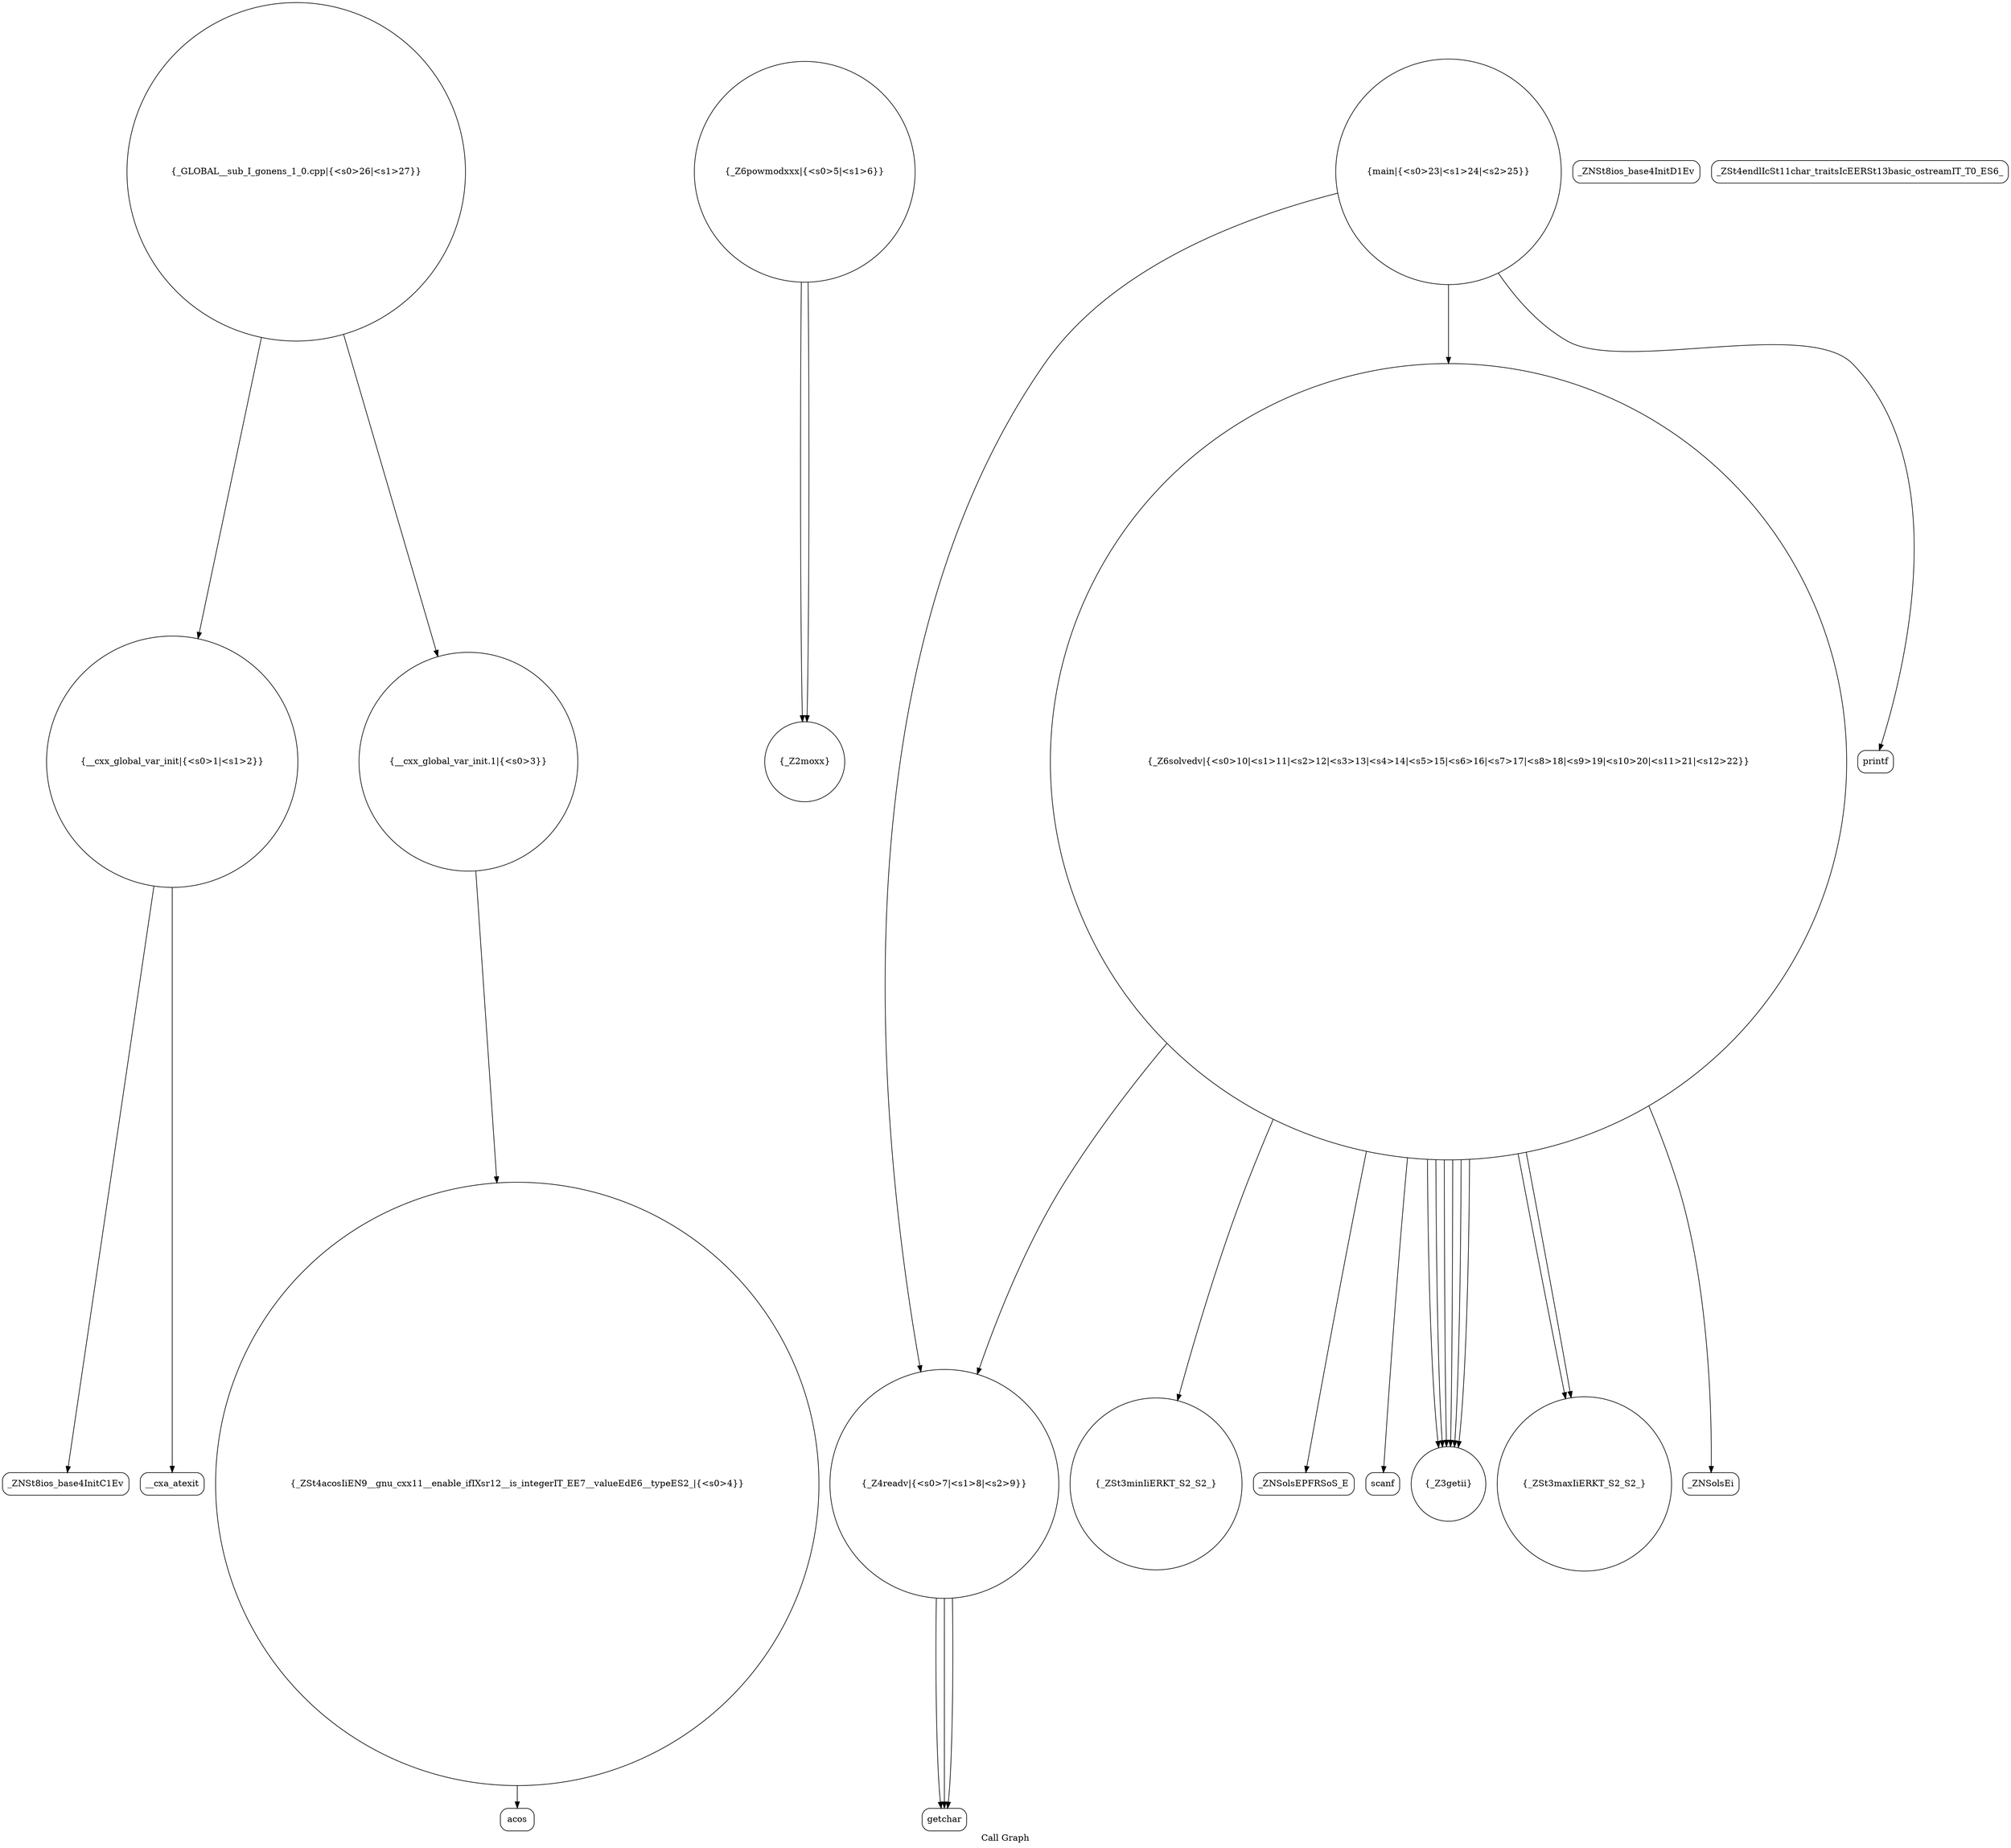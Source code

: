 digraph "Call Graph" {
	label="Call Graph";

	Node0x55c903c2f3f0 [shape=record,shape=circle,label="{__cxx_global_var_init|{<s0>1|<s1>2}}"];
	Node0x55c903c2f3f0:s0 -> Node0x55c903c2f880[color=black];
	Node0x55c903c2f3f0:s1 -> Node0x55c903c2f980[color=black];
	Node0x55c903c2fb80 [shape=record,shape=circle,label="{_Z6powmodxxx|{<s0>5|<s1>6}}"];
	Node0x55c903c2fb80:s0 -> Node0x55c903c2fb00[color=black];
	Node0x55c903c2fb80:s1 -> Node0x55c903c2fb00[color=black];
	Node0x55c903c2ff00 [shape=record,shape=circle,label="{_ZSt3minIiERKT_S2_S2_}"];
	Node0x55c903c30280 [shape=record,shape=circle,label="{_GLOBAL__sub_I_gonens_1_0.cpp|{<s0>26|<s1>27}}"];
	Node0x55c903c30280:s0 -> Node0x55c903c2f3f0[color=black];
	Node0x55c903c30280:s1 -> Node0x55c903c2fa00[color=black];
	Node0x55c903c2f900 [shape=record,shape=Mrecord,label="{_ZNSt8ios_base4InitD1Ev}"];
	Node0x55c903c2fc80 [shape=record,shape=Mrecord,label="{getchar}"];
	Node0x55c903c30000 [shape=record,shape=Mrecord,label="{_ZNSolsEPFRSoS_E}"];
	Node0x55c903c2fa00 [shape=record,shape=circle,label="{__cxx_global_var_init.1|{<s0>3}}"];
	Node0x55c903c2fa00:s0 -> Node0x55c903c2fa80[color=black];
	Node0x55c903c2fd80 [shape=record,shape=circle,label="{_Z6solvedv|{<s0>10|<s1>11|<s2>12|<s3>13|<s4>14|<s5>15|<s6>16|<s7>17|<s8>18|<s9>19|<s10>20|<s11>21|<s12>22}}"];
	Node0x55c903c2fd80:s0 -> Node0x55c903c2fc00[color=black];
	Node0x55c903c2fd80:s1 -> Node0x55c903c2fe00[color=black];
	Node0x55c903c2fd80:s2 -> Node0x55c903c2fd00[color=black];
	Node0x55c903c2fd80:s3 -> Node0x55c903c2fd00[color=black];
	Node0x55c903c2fd80:s4 -> Node0x55c903c2fd00[color=black];
	Node0x55c903c2fd80:s5 -> Node0x55c903c2fd00[color=black];
	Node0x55c903c2fd80:s6 -> Node0x55c903c2ff00[color=black];
	Node0x55c903c2fd80:s7 -> Node0x55c903c2fe80[color=black];
	Node0x55c903c2fd80:s8 -> Node0x55c903c2fd00[color=black];
	Node0x55c903c2fd80:s9 -> Node0x55c903c2fd00[color=black];
	Node0x55c903c2fd80:s10 -> Node0x55c903c2fe80[color=black];
	Node0x55c903c2fd80:s11 -> Node0x55c903c2ff80[color=black];
	Node0x55c903c2fd80:s12 -> Node0x55c903c30000[color=black];
	Node0x55c903c30100 [shape=record,shape=circle,label="{main|{<s0>23|<s1>24|<s2>25}}"];
	Node0x55c903c30100:s0 -> Node0x55c903c2fc00[color=black];
	Node0x55c903c30100:s1 -> Node0x55c903c30180[color=black];
	Node0x55c903c30100:s2 -> Node0x55c903c2fd80[color=black];
	Node0x55c903c2fb00 [shape=record,shape=circle,label="{_Z2moxx}"];
	Node0x55c903c2fe80 [shape=record,shape=circle,label="{_ZSt3maxIiERKT_S2_S2_}"];
	Node0x55c903c30200 [shape=record,shape=Mrecord,label="{acos}"];
	Node0x55c903c2f880 [shape=record,shape=Mrecord,label="{_ZNSt8ios_base4InitC1Ev}"];
	Node0x55c903c2fc00 [shape=record,shape=circle,label="{_Z4readv|{<s0>7|<s1>8|<s2>9}}"];
	Node0x55c903c2fc00:s0 -> Node0x55c903c2fc80[color=black];
	Node0x55c903c2fc00:s1 -> Node0x55c903c2fc80[color=black];
	Node0x55c903c2fc00:s2 -> Node0x55c903c2fc80[color=black];
	Node0x55c903c2ff80 [shape=record,shape=Mrecord,label="{_ZNSolsEi}"];
	Node0x55c903c2f980 [shape=record,shape=Mrecord,label="{__cxa_atexit}"];
	Node0x55c903c2fd00 [shape=record,shape=circle,label="{_Z3getii}"];
	Node0x55c903c30080 [shape=record,shape=Mrecord,label="{_ZSt4endlIcSt11char_traitsIcEERSt13basic_ostreamIT_T0_ES6_}"];
	Node0x55c903c2fa80 [shape=record,shape=circle,label="{_ZSt4acosIiEN9__gnu_cxx11__enable_ifIXsr12__is_integerIT_EE7__valueEdE6__typeES2_|{<s0>4}}"];
	Node0x55c903c2fa80:s0 -> Node0x55c903c30200[color=black];
	Node0x55c903c2fe00 [shape=record,shape=Mrecord,label="{scanf}"];
	Node0x55c903c30180 [shape=record,shape=Mrecord,label="{printf}"];
}
